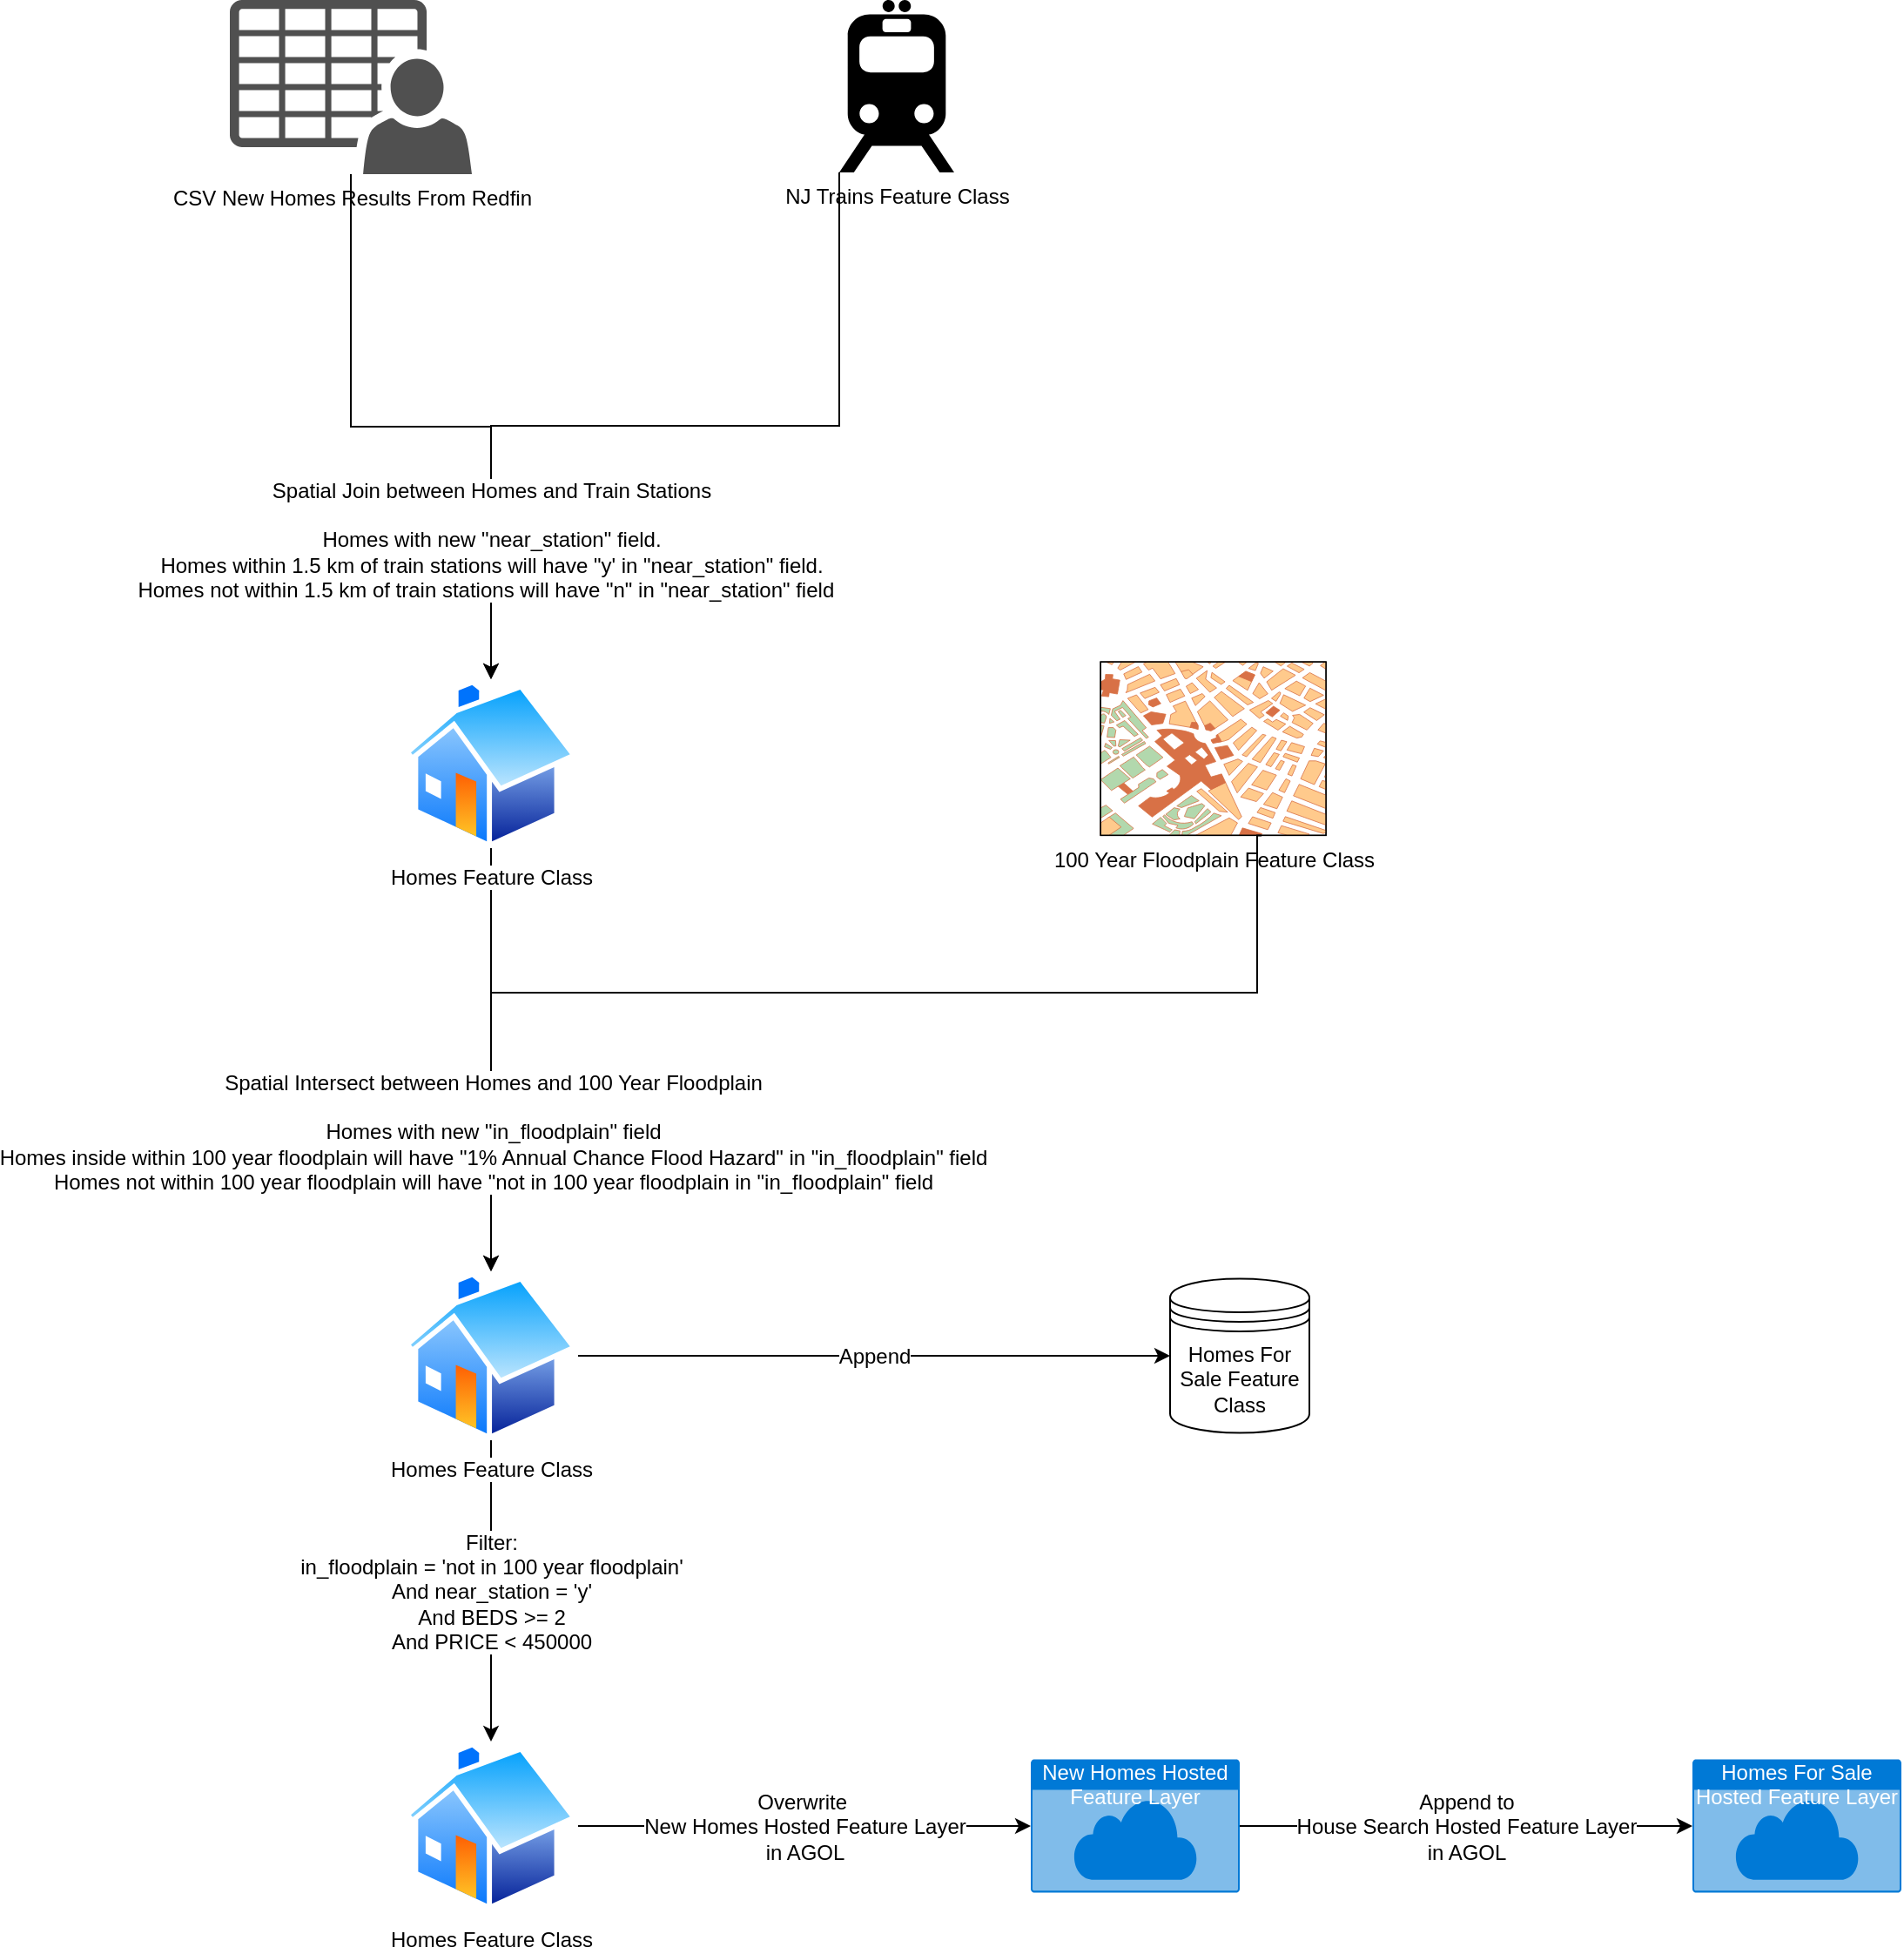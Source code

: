<mxfile version="28.0.6">
  <diagram name="Page-1" id="VLCMSRz3HSYEYuNGWguX">
    <mxGraphModel dx="816" dy="641" grid="1" gridSize="10" guides="1" tooltips="1" connect="1" arrows="1" fold="1" page="1" pageScale="1" pageWidth="850" pageHeight="1100" math="0" shadow="0">
      <root>
        <mxCell id="0" />
        <mxCell id="1" parent="0" />
        <mxCell id="bcV6X7Qzq-irYB2Az89K-7" value="" style="edgeStyle=orthogonalEdgeStyle;rounded=0;orthogonalLoop=1;jettySize=auto;html=1;entryX=0.5;entryY=0;entryDx=0;entryDy=0;" edge="1" parent="1" source="bcV6X7Qzq-irYB2Az89K-2" target="bcV6X7Qzq-irYB2Az89K-13">
          <mxGeometry relative="1" as="geometry">
            <mxPoint x="328.5" y="460" as="targetPoint" />
          </mxGeometry>
        </mxCell>
        <mxCell id="bcV6X7Qzq-irYB2Az89K-2" value="CSV New Homes Results From Redfin" style="sketch=0;pointerEvents=1;shadow=0;dashed=0;html=1;strokeColor=none;fillColor=#505050;labelPosition=center;verticalLabelPosition=bottom;verticalAlign=top;outlineConnect=0;align=center;shape=mxgraph.office.users.csv_file;" vertex="1" parent="1">
          <mxGeometry x="170" y="120" width="139" height="100" as="geometry" />
        </mxCell>
        <mxCell id="bcV6X7Qzq-irYB2Az89K-8" style="edgeStyle=orthogonalEdgeStyle;rounded=0;orthogonalLoop=1;jettySize=auto;html=1;exitX=0;exitY=1;exitDx=0;exitDy=0;exitPerimeter=0;" edge="1" parent="1" source="bcV6X7Qzq-irYB2Az89K-11" target="bcV6X7Qzq-irYB2Az89K-13">
          <mxGeometry relative="1" as="geometry">
            <mxPoint x="521.5" y="310" as="sourcePoint" />
            <mxPoint x="328.5" y="460" as="targetPoint" />
          </mxGeometry>
        </mxCell>
        <mxCell id="bcV6X7Qzq-irYB2Az89K-10" value="Spatial Join between Homes and Train Stations&lt;div&gt;&lt;br&gt;&lt;/div&gt;&lt;div&gt;Homes with new &quot;near_station&quot; field.&lt;/div&gt;&lt;div&gt;Homes within 1.5 km of train stations will have &quot;y&#39; in &quot;near_station&quot; field.&lt;/div&gt;&lt;div&gt;Homes not within 1.5 km of train stations will have &quot;n&quot; in &quot;near_station&quot; field&amp;nbsp;&amp;nbsp;&lt;/div&gt;" style="edgeLabel;html=1;align=center;verticalAlign=middle;resizable=0;points=[];fontSize=12;" vertex="1" connectable="0" parent="bcV6X7Qzq-irYB2Az89K-8">
          <mxGeometry x="0.762" y="3" relative="1" as="geometry">
            <mxPoint x="-3" y="-22" as="offset" />
          </mxGeometry>
        </mxCell>
        <mxCell id="bcV6X7Qzq-irYB2Az89K-17" style="edgeStyle=orthogonalEdgeStyle;rounded=0;orthogonalLoop=1;jettySize=auto;html=1;entryX=0.5;entryY=0;entryDx=0;entryDy=0;exitX=0.5;exitY=1;exitDx=0;exitDy=0;" edge="1" parent="1" source="bcV6X7Qzq-irYB2Az89K-13" target="bcV6X7Qzq-irYB2Az89K-14">
          <mxGeometry relative="1" as="geometry">
            <mxPoint x="1136.67" y="320.0" as="sourcePoint" />
            <mxPoint x="425" y="930.2" as="targetPoint" />
          </mxGeometry>
        </mxCell>
        <mxCell id="bcV6X7Qzq-irYB2Az89K-4" value="100 Year Floodplain Feature Class" style="verticalLabelPosition=bottom;shadow=0;dashed=0;align=center;html=1;verticalAlign=top;strokeWidth=1;shape=mxgraph.mockup.misc.map;" vertex="1" parent="1">
          <mxGeometry x="670" y="500" width="130" height="100" as="geometry" />
        </mxCell>
        <mxCell id="bcV6X7Qzq-irYB2Az89K-11" value="NJ Trains Feature Class" style="shape=mxgraph.signs.transportation.train_2;html=1;pointerEvents=1;fillColor=#000000;strokeColor=none;verticalLabelPosition=bottom;verticalAlign=top;align=center;" vertex="1" parent="1">
          <mxGeometry x="520" y="120" width="66" height="99" as="geometry" />
        </mxCell>
        <mxCell id="bcV6X7Qzq-irYB2Az89K-15" value="" style="edgeStyle=orthogonalEdgeStyle;rounded=0;orthogonalLoop=1;jettySize=auto;html=1;entryX=0.5;entryY=0;entryDx=0;entryDy=0;exitX=0.712;exitY=0.998;exitDx=0;exitDy=0;exitPerimeter=0;" edge="1" parent="1" source="bcV6X7Qzq-irYB2Az89K-4" target="bcV6X7Qzq-irYB2Az89K-14">
          <mxGeometry relative="1" as="geometry">
            <Array as="points">
              <mxPoint x="760" y="600" />
              <mxPoint x="760" y="690" />
              <mxPoint x="320" y="690" />
            </Array>
          </mxGeometry>
        </mxCell>
        <mxCell id="bcV6X7Qzq-irYB2Az89K-18" value="Spatial Intersect between Homes and 100 Year Floodplain&lt;div&gt;&lt;br&gt;&lt;/div&gt;&lt;div&gt;Homes with new &quot;in_floodplain&quot; field&lt;/div&gt;&lt;div&gt;Homes inside within 100 year floodplain will have &quot;1% Annual Chance Flood Hazard&quot; in &quot;in_floodplain&quot; field&lt;/div&gt;&lt;div&gt;Homes not within 100 year floodplain will have &quot;not in 100 year floodplain in &quot;in_floodplain&quot; field&lt;/div&gt;" style="edgeLabel;html=1;align=center;verticalAlign=middle;resizable=0;points=[];fontSize=12;" vertex="1" connectable="0" parent="bcV6X7Qzq-irYB2Az89K-15">
          <mxGeometry x="0.9" y="1" relative="1" as="geometry">
            <mxPoint y="-45" as="offset" />
          </mxGeometry>
        </mxCell>
        <mxCell id="bcV6X7Qzq-irYB2Az89K-13" value="Homes Feature Class" style="image;aspect=fixed;perimeter=ellipsePerimeter;html=1;align=center;shadow=0;dashed=0;spacingTop=3;image=img/lib/active_directory/home.svg;" vertex="1" parent="1">
          <mxGeometry x="270" y="510" width="100" height="97" as="geometry" />
        </mxCell>
        <mxCell id="bcV6X7Qzq-irYB2Az89K-20" value="Append" style="edgeStyle=orthogonalEdgeStyle;rounded=0;orthogonalLoop=1;jettySize=auto;html=1;fontSize=12;" edge="1" parent="1" source="bcV6X7Qzq-irYB2Az89K-14" target="bcV6X7Qzq-irYB2Az89K-19">
          <mxGeometry relative="1" as="geometry" />
        </mxCell>
        <mxCell id="bcV6X7Qzq-irYB2Az89K-22" value="Filter:&lt;div&gt;&amp;nbsp;in_floodplain = &#39;not in 100 year floodplain&#39;&amp;nbsp;&lt;/div&gt;&lt;div&gt;And near_station = &#39;y&#39;&lt;/div&gt;&lt;div&gt;&amp;nbsp;And BEDS &amp;gt;= 2&amp;nbsp;&lt;/div&gt;&lt;div&gt;And PRICE &amp;lt; 450000&lt;/div&gt;" style="edgeStyle=orthogonalEdgeStyle;rounded=0;orthogonalLoop=1;jettySize=auto;html=1;fontSize=12;" edge="1" parent="1" source="bcV6X7Qzq-irYB2Az89K-14" target="bcV6X7Qzq-irYB2Az89K-21">
          <mxGeometry x="0.006" relative="1" as="geometry">
            <mxPoint as="offset" />
          </mxGeometry>
        </mxCell>
        <mxCell id="bcV6X7Qzq-irYB2Az89K-14" value="Homes Feature Class" style="image;aspect=fixed;perimeter=ellipsePerimeter;html=1;align=center;shadow=0;dashed=0;spacingTop=3;image=img/lib/active_directory/home.svg;" vertex="1" parent="1">
          <mxGeometry x="270" y="850" width="100" height="97" as="geometry" />
        </mxCell>
        <mxCell id="bcV6X7Qzq-irYB2Az89K-19" value="Homes For Sale Feature Class" style="shape=datastore;whiteSpace=wrap;html=1;" vertex="1" parent="1">
          <mxGeometry x="710" y="854.25" width="80" height="88.5" as="geometry" />
        </mxCell>
        <mxCell id="bcV6X7Qzq-irYB2Az89K-24" value="Overwrite&amp;nbsp;&lt;div&gt;New Homes Hosted Feature Layer&lt;/div&gt;&lt;div&gt;in AGOL&lt;/div&gt;" style="edgeStyle=orthogonalEdgeStyle;rounded=0;orthogonalLoop=1;jettySize=auto;html=1;fontSize=12;" edge="1" parent="1" source="bcV6X7Qzq-irYB2Az89K-21" target="bcV6X7Qzq-irYB2Az89K-23">
          <mxGeometry relative="1" as="geometry" />
        </mxCell>
        <mxCell id="bcV6X7Qzq-irYB2Az89K-21" value="Homes Feature Class" style="image;aspect=fixed;perimeter=ellipsePerimeter;html=1;align=center;shadow=0;dashed=0;spacingTop=3;image=img/lib/active_directory/home.svg;" vertex="1" parent="1">
          <mxGeometry x="270" y="1120" width="100" height="97" as="geometry" />
        </mxCell>
        <mxCell id="bcV6X7Qzq-irYB2Az89K-26" value="Append to&lt;div&gt;House Search Hosted Feature Layer&lt;/div&gt;&lt;div&gt;in AGOL&lt;/div&gt;" style="edgeStyle=orthogonalEdgeStyle;rounded=0;orthogonalLoop=1;jettySize=auto;html=1;fontSize=12;" edge="1" parent="1" source="bcV6X7Qzq-irYB2Az89K-23" target="bcV6X7Qzq-irYB2Az89K-25">
          <mxGeometry relative="1" as="geometry" />
        </mxCell>
        <mxCell id="bcV6X7Qzq-irYB2Az89K-23" value="New Homes Hosted Feature Layer" style="html=1;whiteSpace=wrap;strokeColor=none;fillColor=#0079D6;labelPosition=center;verticalLabelPosition=middle;verticalAlign=top;align=center;fontSize=12;outlineConnect=0;spacingTop=-6;fontColor=#FFFFFF;sketch=0;shape=mxgraph.sitemap.cloud;" vertex="1" parent="1">
          <mxGeometry x="630" y="1130.25" width="120" height="76.5" as="geometry" />
        </mxCell>
        <mxCell id="bcV6X7Qzq-irYB2Az89K-25" value="Homes For Sale Hosted Feature Layer" style="html=1;whiteSpace=wrap;strokeColor=none;fillColor=#0079D6;labelPosition=center;verticalLabelPosition=middle;verticalAlign=top;align=center;fontSize=12;outlineConnect=0;spacingTop=-6;fontColor=#FFFFFF;sketch=0;shape=mxgraph.sitemap.cloud;" vertex="1" parent="1">
          <mxGeometry x="1010" y="1130.25" width="120" height="76.5" as="geometry" />
        </mxCell>
      </root>
    </mxGraphModel>
  </diagram>
</mxfile>
